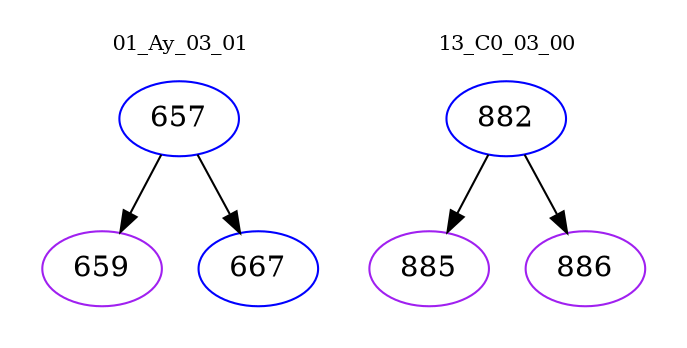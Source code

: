 digraph{
subgraph cluster_0 {
color = white
label = "01_Ay_03_01";
fontsize=10;
T0_657 [label="657", color="blue"]
T0_657 -> T0_659 [color="black"]
T0_659 [label="659", color="purple"]
T0_657 -> T0_667 [color="black"]
T0_667 [label="667", color="blue"]
}
subgraph cluster_1 {
color = white
label = "13_C0_03_00";
fontsize=10;
T1_882 [label="882", color="blue"]
T1_882 -> T1_885 [color="black"]
T1_885 [label="885", color="purple"]
T1_882 -> T1_886 [color="black"]
T1_886 [label="886", color="purple"]
}
}
